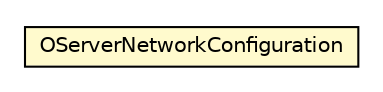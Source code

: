 #!/usr/local/bin/dot
#
# Class diagram 
# Generated by UMLGraph version R5_6-24-gf6e263 (http://www.umlgraph.org/)
#

digraph G {
	edge [fontname="Helvetica",fontsize=10,labelfontname="Helvetica",labelfontsize=10];
	node [fontname="Helvetica",fontsize=10,shape=plaintext];
	nodesep=0.25;
	ranksep=0.5;
	// com.orientechnologies.orient.server.config.OServerNetworkConfiguration
	c3844345 [label=<<table title="com.orientechnologies.orient.server.config.OServerNetworkConfiguration" border="0" cellborder="1" cellspacing="0" cellpadding="2" port="p" bgcolor="lemonChiffon" href="./OServerNetworkConfiguration.html">
		<tr><td><table border="0" cellspacing="0" cellpadding="1">
<tr><td align="center" balign="center"> OServerNetworkConfiguration </td></tr>
		</table></td></tr>
		</table>>, URL="./OServerNetworkConfiguration.html", fontname="Helvetica", fontcolor="black", fontsize=10.0];
}

